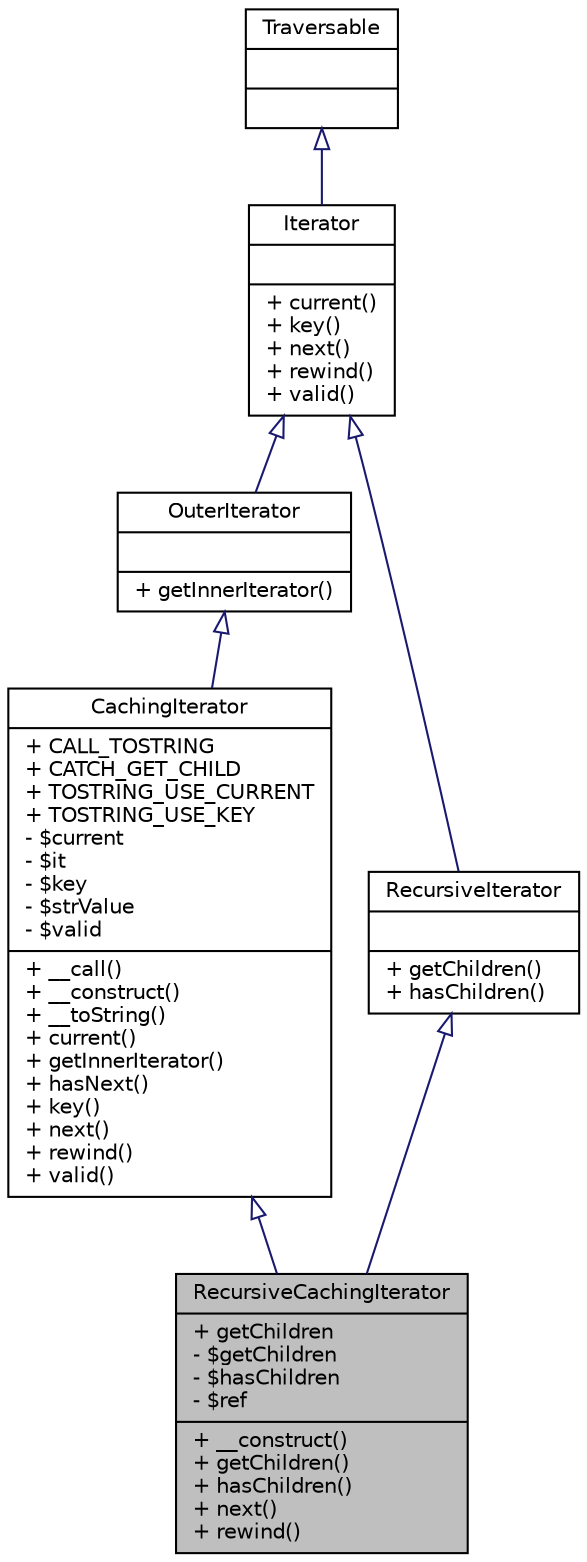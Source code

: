 digraph "RecursiveCachingIterator"
{
  edge [fontname="Helvetica",fontsize="10",labelfontname="Helvetica",labelfontsize="10"];
  node [fontname="Helvetica",fontsize="10",shape=record];
  Node1 [label="{RecursiveCachingIterator\n|+ getChildren\l- $getChildren\l- $hasChildren\l- $ref\l|+ __construct()\l+ getChildren()\l+ hasChildren()\l+ next()\l+ rewind()\l}",height=0.2,width=0.4,color="black", fillcolor="grey75", style="filled" fontcolor="black"];
  Node2 -> Node1 [dir="back",color="midnightblue",fontsize="10",style="solid",arrowtail="onormal",fontname="Helvetica"];
  Node2 [label="{CachingIterator\n|+ CALL_TOSTRING\l+ CATCH_GET_CHILD\l+ TOSTRING_USE_CURRENT\l+ TOSTRING_USE_KEY\l- $current\l- $it\l- $key\l- $strValue\l- $valid\l|+ __call()\l+ __construct()\l+ __toString()\l+ current()\l+ getInnerIterator()\l+ hasNext()\l+ key()\l+ next()\l+ rewind()\l+ valid()\l}",height=0.2,width=0.4,color="black", fillcolor="white", style="filled",URL="$classCachingIterator.html",tooltip="Cached iteration over another Iterator. "];
  Node3 -> Node2 [dir="back",color="midnightblue",fontsize="10",style="solid",arrowtail="onormal",fontname="Helvetica"];
  Node3 [label="{OuterIterator\n||+ getInnerIterator()\l}",height=0.2,width=0.4,color="black", fillcolor="white", style="filled",URL="$interfaceOuterIterator.html",tooltip="Interface to access the current inner iteraor of iterator wrappers. "];
  Node4 -> Node3 [dir="back",color="midnightblue",fontsize="10",style="solid",arrowtail="onormal",fontname="Helvetica"];
  Node4 [label="{Iterator\n||+ current()\l+ key()\l+ next()\l+ rewind()\l+ valid()\l}",height=0.2,width=0.4,color="black", fillcolor="white", style="filled",URL="$interfaceIterator.html",tooltip="Basic iterator. "];
  Node5 -> Node4 [dir="back",color="midnightblue",fontsize="10",style="solid",arrowtail="onormal",fontname="Helvetica"];
  Node5 [label="{Traversable\n||}",height=0.2,width=0.4,color="black", fillcolor="white", style="filled",URL="$interfaceTraversable.html",tooltip="Interface to detect a class is traversable using foreach. "];
  Node6 -> Node1 [dir="back",color="midnightblue",fontsize="10",style="solid",arrowtail="onormal",fontname="Helvetica"];
  Node6 [label="{RecursiveIterator\n||+ getChildren()\l+ hasChildren()\l}",height=0.2,width=0.4,color="black", fillcolor="white", style="filled",URL="$interfaceRecursiveIterator.html",tooltip="Interface for recursive iteration with RecursiveIteratorIterator. "];
  Node4 -> Node6 [dir="back",color="midnightblue",fontsize="10",style="solid",arrowtail="onormal",fontname="Helvetica"];
}
